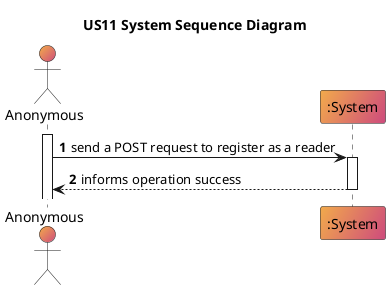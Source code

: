 @startuml
'https://SubscriptionServicetuml.com/sequence-diagram

autoactivate on
autonumber
title US11 System Sequence Diagram
actor "Anonymous" as User #F2AA4CFF/CE4A7EFF
participant ":System" as System #F2AA4CFF/CE4A7EFF

activate User

User-> System: send a POST request to register as a reader
System --> "User": informs operation success

@enduml